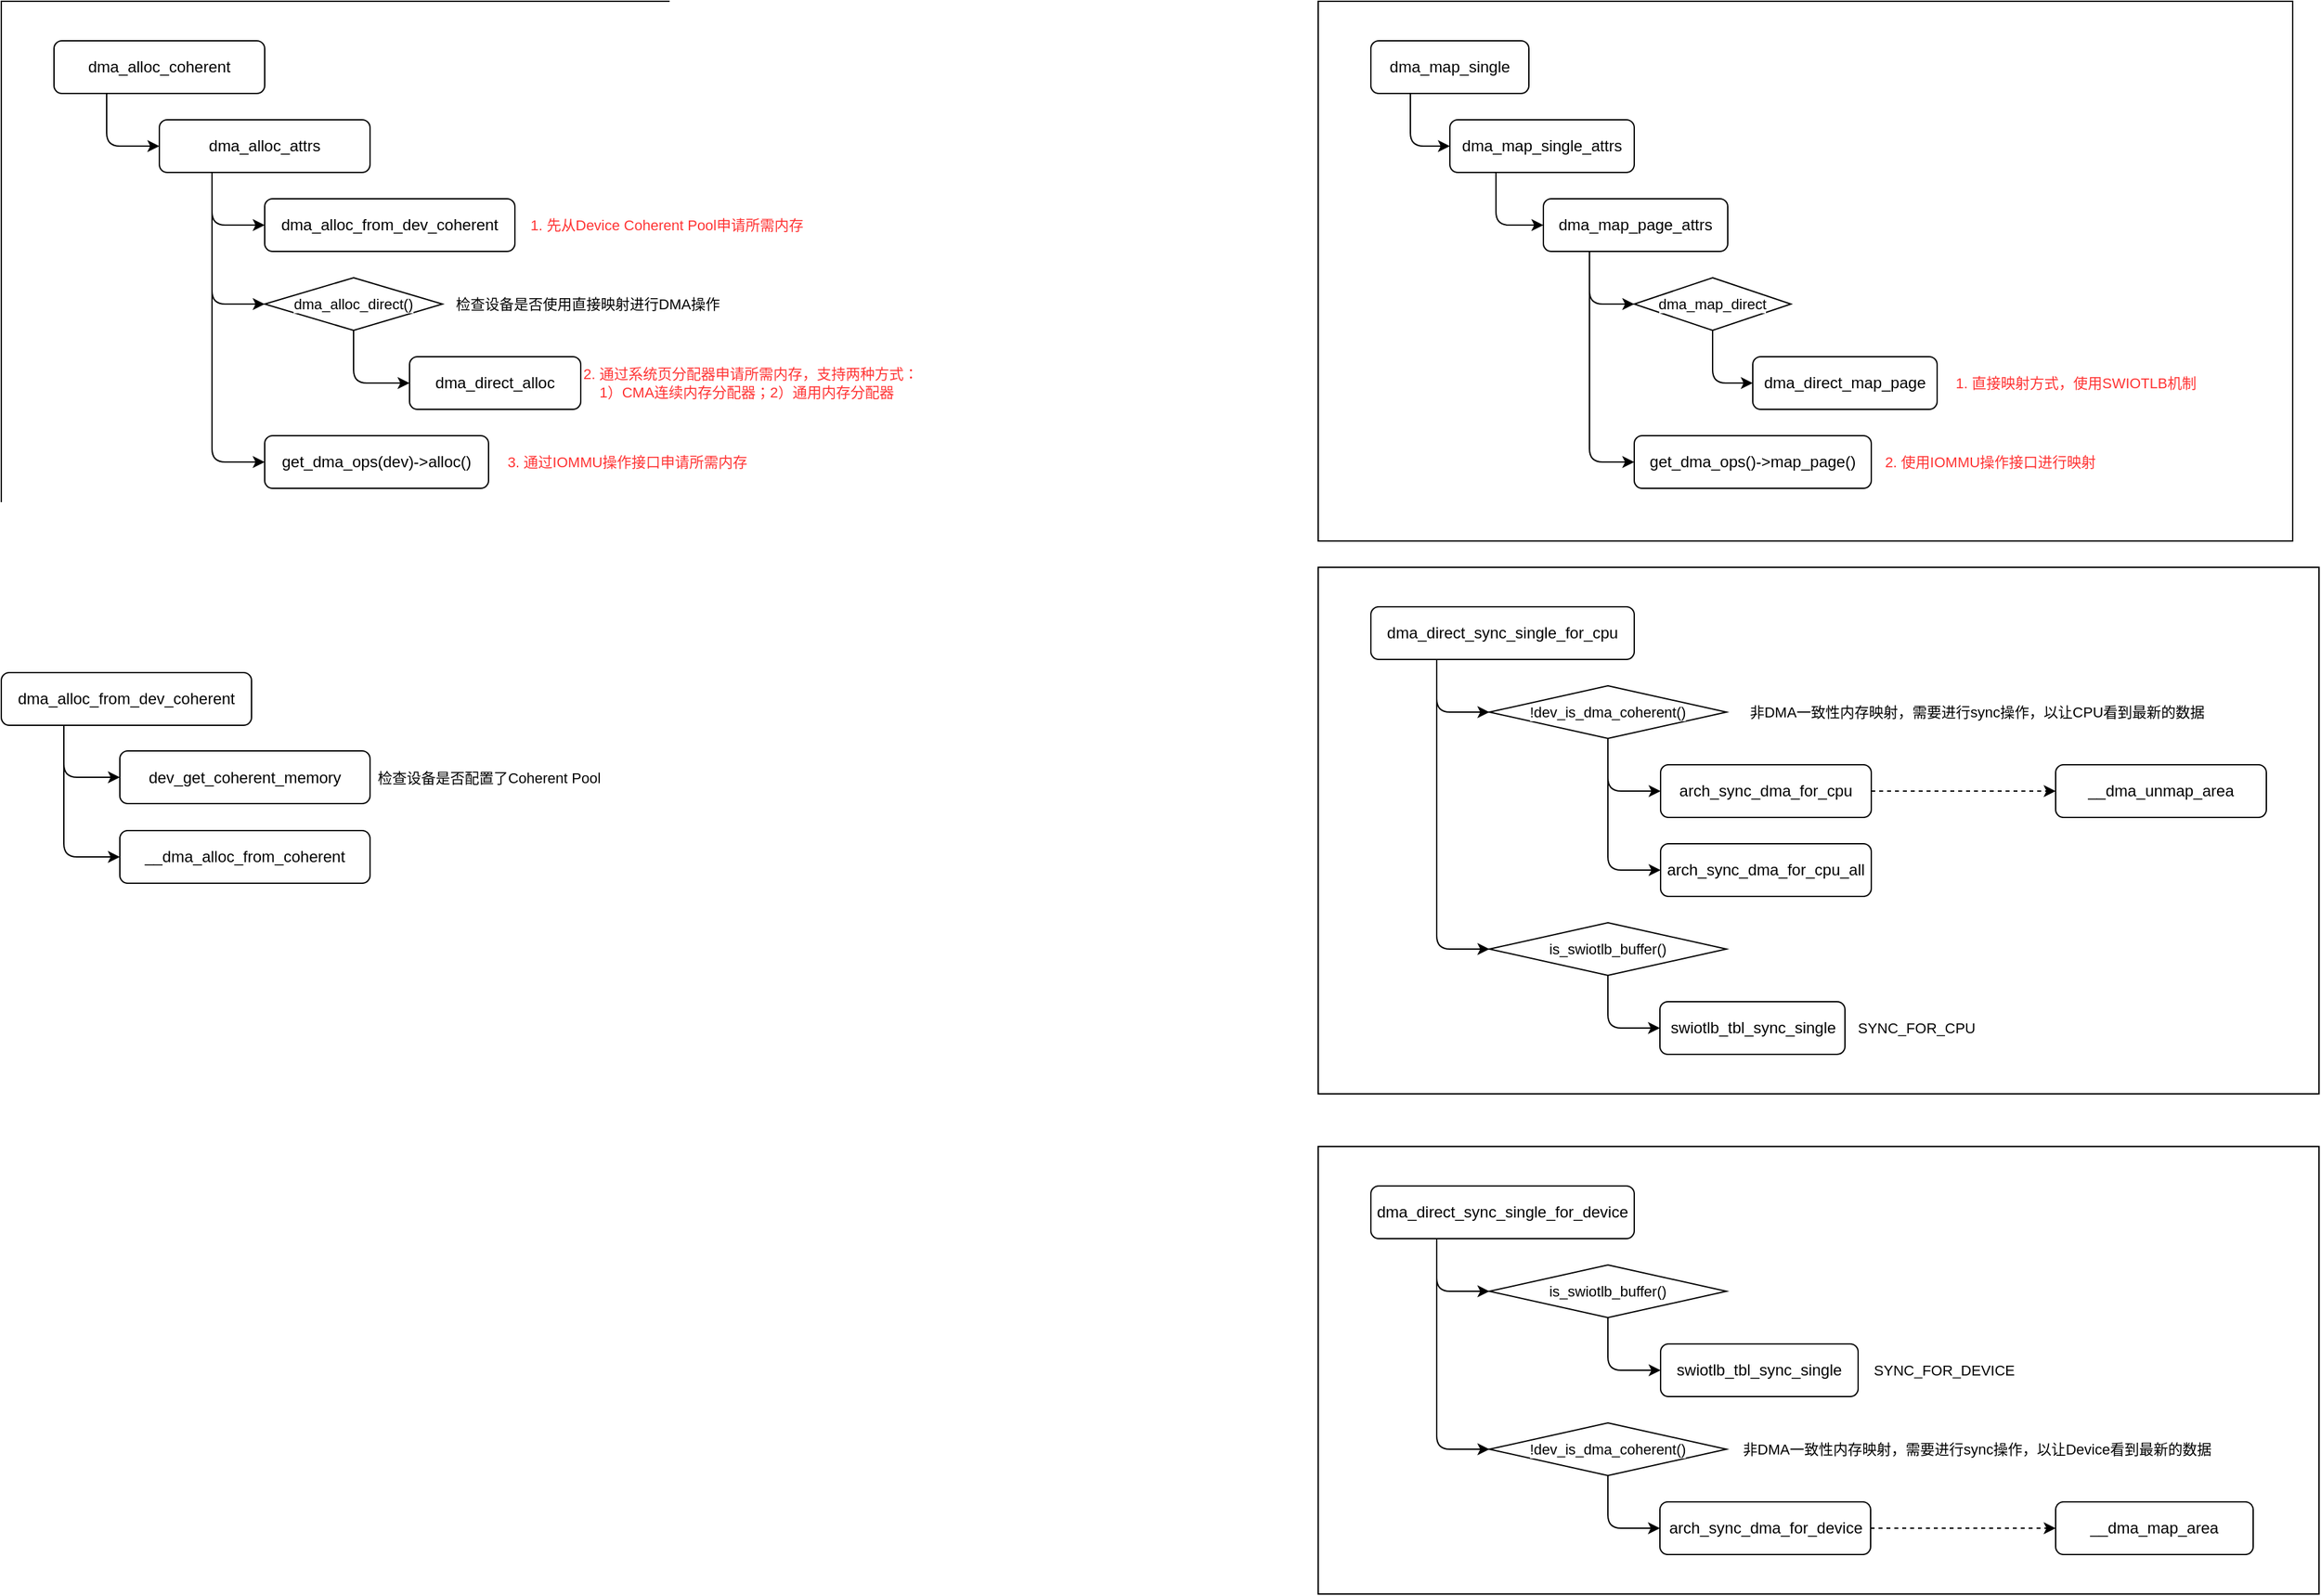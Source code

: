 <mxfile version="23.1.4" type="github" pages="4">
  <diagram name="DMA" id="xgYFPVZLW5DV_Q9SxGE-">
    <mxGraphModel dx="666" dy="1046" grid="1" gridSize="10" guides="1" tooltips="1" connect="1" arrows="1" fold="1" page="1" pageScale="1" pageWidth="827" pageHeight="1169" math="0" shadow="0">
      <root>
        <mxCell id="0" />
        <mxCell id="1" parent="0" />
        <mxCell id="epJa9tiv43tySeTNqx5A-15" style="edgeStyle=orthogonalEdgeStyle;rounded=1;orthogonalLoop=1;jettySize=auto;html=1;exitX=0.25;exitY=1;exitDx=0;exitDy=0;entryX=0;entryY=0.5;entryDx=0;entryDy=0;strokeColor=default;align=center;verticalAlign=middle;fontFamily=Helvetica;fontSize=11;fontColor=default;labelBackgroundColor=default;endArrow=classic;" edge="1" parent="1" source="epJa9tiv43tySeTNqx5A-13" target="epJa9tiv43tySeTNqx5A-14">
          <mxGeometry relative="1" as="geometry" />
        </mxCell>
        <mxCell id="epJa9tiv43tySeTNqx5A-18" style="edgeStyle=orthogonalEdgeStyle;rounded=1;orthogonalLoop=1;jettySize=auto;html=1;exitX=0.25;exitY=1;exitDx=0;exitDy=0;entryX=0;entryY=0.5;entryDx=0;entryDy=0;strokeColor=default;align=center;verticalAlign=middle;fontFamily=Helvetica;fontSize=11;fontColor=default;labelBackgroundColor=default;endArrow=classic;" edge="1" parent="1" source="epJa9tiv43tySeTNqx5A-13" target="epJa9tiv43tySeTNqx5A-17">
          <mxGeometry relative="1" as="geometry" />
        </mxCell>
        <mxCell id="epJa9tiv43tySeTNqx5A-13" value="dma_alloc_from_dev_coherent" style="rounded=1;whiteSpace=wrap;html=1;" vertex="1" parent="1">
          <mxGeometry y="520" width="190" height="40" as="geometry" />
        </mxCell>
        <mxCell id="epJa9tiv43tySeTNqx5A-14" value="dev_get_coherent_memory" style="rounded=1;whiteSpace=wrap;html=1;" vertex="1" parent="1">
          <mxGeometry x="90" y="579.5" width="190" height="40" as="geometry" />
        </mxCell>
        <mxCell id="epJa9tiv43tySeTNqx5A-17" value="__dma_alloc_from_coherent" style="rounded=1;whiteSpace=wrap;html=1;" vertex="1" parent="1">
          <mxGeometry x="90" y="640" width="190" height="40" as="geometry" />
        </mxCell>
        <mxCell id="epJa9tiv43tySeTNqx5A-21" value="检查设备是否配置了Coherent Pool" style="text;html=1;align=center;verticalAlign=middle;resizable=0;points=[];autosize=1;strokeColor=none;fillColor=none;fontFamily=Helvetica;fontSize=11;fontColor=default;labelBackgroundColor=default;" vertex="1" parent="1">
          <mxGeometry x="275" y="584.5" width="190" height="30" as="geometry" />
        </mxCell>
        <mxCell id="epJa9tiv43tySeTNqx5A-42" value="" style="rounded=0;whiteSpace=wrap;html=1;fontFamily=Helvetica;fontSize=11;fontColor=default;labelBackgroundColor=default;" vertex="1" parent="1">
          <mxGeometry y="10" width="790" height="400" as="geometry" />
        </mxCell>
        <mxCell id="epJa9tiv43tySeTNqx5A-43" style="edgeStyle=orthogonalEdgeStyle;rounded=1;orthogonalLoop=1;jettySize=auto;html=1;exitX=0.25;exitY=1;exitDx=0;exitDy=0;entryX=0;entryY=0.5;entryDx=0;entryDy=0;strokeColor=default;align=center;verticalAlign=middle;fontFamily=Helvetica;fontSize=11;fontColor=default;labelBackgroundColor=default;endArrow=classic;" edge="1" parent="1" source="epJa9tiv43tySeTNqx5A-44" target="epJa9tiv43tySeTNqx5A-49">
          <mxGeometry relative="1" as="geometry" />
        </mxCell>
        <mxCell id="epJa9tiv43tySeTNqx5A-44" value="dma_alloc_coherent" style="rounded=1;whiteSpace=wrap;html=1;" vertex="1" parent="1">
          <mxGeometry x="40" y="40" width="160" height="40" as="geometry" />
        </mxCell>
        <mxCell id="epJa9tiv43tySeTNqx5A-45" style="edgeStyle=orthogonalEdgeStyle;rounded=1;orthogonalLoop=1;jettySize=auto;html=1;exitX=0.25;exitY=1;exitDx=0;exitDy=0;entryX=0;entryY=0.5;entryDx=0;entryDy=0;strokeColor=default;align=center;verticalAlign=middle;fontFamily=Helvetica;fontSize=11;fontColor=default;labelBackgroundColor=default;endArrow=classic;" edge="1" parent="1" source="epJa9tiv43tySeTNqx5A-49" target="epJa9tiv43tySeTNqx5A-50">
          <mxGeometry relative="1" as="geometry" />
        </mxCell>
        <mxCell id="epJa9tiv43tySeTNqx5A-46" style="edgeStyle=orthogonalEdgeStyle;rounded=1;orthogonalLoop=1;jettySize=auto;html=1;exitX=0.5;exitY=1;exitDx=0;exitDy=0;entryX=0;entryY=0.5;entryDx=0;entryDy=0;strokeColor=default;align=center;verticalAlign=middle;fontFamily=Helvetica;fontSize=11;fontColor=default;labelBackgroundColor=default;endArrow=classic;" edge="1" parent="1" source="epJa9tiv43tySeTNqx5A-53" target="epJa9tiv43tySeTNqx5A-51">
          <mxGeometry relative="1" as="geometry" />
        </mxCell>
        <mxCell id="epJa9tiv43tySeTNqx5A-47" style="edgeStyle=orthogonalEdgeStyle;rounded=1;orthogonalLoop=1;jettySize=auto;html=1;exitX=0.25;exitY=1;exitDx=0;exitDy=0;entryX=0;entryY=0.5;entryDx=0;entryDy=0;strokeColor=default;align=center;verticalAlign=middle;fontFamily=Helvetica;fontSize=11;fontColor=default;labelBackgroundColor=default;endArrow=classic;" edge="1" parent="1" source="epJa9tiv43tySeTNqx5A-49" target="epJa9tiv43tySeTNqx5A-52">
          <mxGeometry relative="1" as="geometry" />
        </mxCell>
        <mxCell id="epJa9tiv43tySeTNqx5A-48" style="edgeStyle=orthogonalEdgeStyle;rounded=1;orthogonalLoop=1;jettySize=auto;html=1;exitX=0.25;exitY=1;exitDx=0;exitDy=0;entryX=0;entryY=0.5;entryDx=0;entryDy=0;strokeColor=default;align=center;verticalAlign=middle;fontFamily=Helvetica;fontSize=11;fontColor=default;labelBackgroundColor=default;endArrow=classic;" edge="1" parent="1" source="epJa9tiv43tySeTNqx5A-49" target="epJa9tiv43tySeTNqx5A-53">
          <mxGeometry relative="1" as="geometry" />
        </mxCell>
        <mxCell id="epJa9tiv43tySeTNqx5A-49" value="dma_alloc_attrs" style="rounded=1;whiteSpace=wrap;html=1;" vertex="1" parent="1">
          <mxGeometry x="120" y="100" width="160" height="40" as="geometry" />
        </mxCell>
        <mxCell id="epJa9tiv43tySeTNqx5A-50" value="dma_alloc_from_dev_coherent" style="rounded=1;whiteSpace=wrap;html=1;" vertex="1" parent="1">
          <mxGeometry x="200" y="160" width="190" height="40" as="geometry" />
        </mxCell>
        <mxCell id="epJa9tiv43tySeTNqx5A-51" value="dma_direct_alloc" style="rounded=1;whiteSpace=wrap;html=1;" vertex="1" parent="1">
          <mxGeometry x="310" y="280" width="130" height="40" as="geometry" />
        </mxCell>
        <mxCell id="epJa9tiv43tySeTNqx5A-52" value="get_dma_ops(dev)-&amp;gt;alloc()" style="rounded=1;whiteSpace=wrap;html=1;" vertex="1" parent="1">
          <mxGeometry x="200" y="340" width="170" height="40" as="geometry" />
        </mxCell>
        <mxCell id="epJa9tiv43tySeTNqx5A-53" value="dma_alloc_direct()" style="rhombus;whiteSpace=wrap;html=1;fontFamily=Helvetica;fontSize=11;fontColor=default;labelBackgroundColor=default;" vertex="1" parent="1">
          <mxGeometry x="200" y="220" width="135" height="40" as="geometry" />
        </mxCell>
        <mxCell id="epJa9tiv43tySeTNqx5A-54" value="1. 先从Device Coherent Pool申请所需内存" style="text;html=1;align=center;verticalAlign=middle;resizable=0;points=[];autosize=1;strokeColor=none;fillColor=none;fontFamily=Helvetica;fontSize=11;fontColor=#FF3333;labelBackgroundColor=default;" vertex="1" parent="1">
          <mxGeometry x="390" y="165" width="230" height="30" as="geometry" />
        </mxCell>
        <mxCell id="epJa9tiv43tySeTNqx5A-55" value="检查设备是否使用直接映射进行DMA操作" style="text;html=1;align=center;verticalAlign=middle;resizable=0;points=[];autosize=1;strokeColor=none;fillColor=none;fontFamily=Helvetica;fontSize=11;fontColor=default;labelBackgroundColor=default;" vertex="1" parent="1">
          <mxGeometry x="335" y="225" width="220" height="30" as="geometry" />
        </mxCell>
        <mxCell id="epJa9tiv43tySeTNqx5A-56" value="2. 通过系统页分配器申请所需内存，支持两种方式：&lt;br&gt;&lt;span style=&quot;white-space-collapse: preserve;&quot;&gt;&amp;nbsp; &amp;nbsp; &lt;/span&gt;1）CMA连续内存分配器；2）通用内存分配器" style="text;html=1;align=left;verticalAlign=middle;resizable=0;points=[];autosize=1;strokeColor=none;fillColor=none;fontFamily=Helvetica;fontSize=11;fontColor=#FF3333;labelBackgroundColor=default;" vertex="1" parent="1">
          <mxGeometry x="440" y="280" width="280" height="40" as="geometry" />
        </mxCell>
        <mxCell id="epJa9tiv43tySeTNqx5A-57" value="3. 通过IOMMU操作接口申请所需内存" style="text;html=1;align=center;verticalAlign=middle;resizable=0;points=[];autosize=1;strokeColor=none;fillColor=none;fontFamily=Helvetica;fontSize=11;fontColor=#FF3333;labelBackgroundColor=default;" vertex="1" parent="1">
          <mxGeometry x="370" y="345" width="210" height="30" as="geometry" />
        </mxCell>
        <mxCell id="epJa9tiv43tySeTNqx5A-59" value="" style="rounded=0;whiteSpace=wrap;html=1;fontFamily=Helvetica;fontSize=11;fontColor=default;labelBackgroundColor=default;" vertex="1" parent="1">
          <mxGeometry x="1000" y="10" width="740" height="410" as="geometry" />
        </mxCell>
        <mxCell id="epJa9tiv43tySeTNqx5A-60" style="edgeStyle=orthogonalEdgeStyle;rounded=1;orthogonalLoop=1;jettySize=auto;html=1;exitX=0.25;exitY=1;exitDx=0;exitDy=0;entryX=0;entryY=0.5;entryDx=0;entryDy=0;strokeColor=default;align=center;verticalAlign=middle;fontFamily=Helvetica;fontSize=11;fontColor=default;labelBackgroundColor=default;endArrow=classic;" edge="1" parent="1" source="epJa9tiv43tySeTNqx5A-61" target="epJa9tiv43tySeTNqx5A-63">
          <mxGeometry relative="1" as="geometry" />
        </mxCell>
        <mxCell id="epJa9tiv43tySeTNqx5A-61" value="dma_map_single" style="rounded=1;whiteSpace=wrap;html=1;" vertex="1" parent="1">
          <mxGeometry x="1040" y="40" width="120" height="40" as="geometry" />
        </mxCell>
        <mxCell id="epJa9tiv43tySeTNqx5A-62" style="edgeStyle=orthogonalEdgeStyle;rounded=1;orthogonalLoop=1;jettySize=auto;html=1;exitX=0.25;exitY=1;exitDx=0;exitDy=0;entryX=0;entryY=0.5;entryDx=0;entryDy=0;strokeColor=default;align=center;verticalAlign=middle;fontFamily=Helvetica;fontSize=11;fontColor=default;labelBackgroundColor=default;endArrow=classic;" edge="1" parent="1" source="epJa9tiv43tySeTNqx5A-63" target="epJa9tiv43tySeTNqx5A-66">
          <mxGeometry relative="1" as="geometry" />
        </mxCell>
        <mxCell id="epJa9tiv43tySeTNqx5A-63" value="dma_map_single_attrs" style="rounded=1;whiteSpace=wrap;html=1;" vertex="1" parent="1">
          <mxGeometry x="1100" y="100" width="140" height="40" as="geometry" />
        </mxCell>
        <mxCell id="epJa9tiv43tySeTNqx5A-64" style="edgeStyle=orthogonalEdgeStyle;rounded=1;orthogonalLoop=1;jettySize=auto;html=1;exitX=0.25;exitY=1;exitDx=0;exitDy=0;entryX=0;entryY=0.5;entryDx=0;entryDy=0;strokeColor=default;align=center;verticalAlign=middle;fontFamily=Helvetica;fontSize=11;fontColor=default;labelBackgroundColor=default;endArrow=classic;" edge="1" parent="1" source="epJa9tiv43tySeTNqx5A-66" target="epJa9tiv43tySeTNqx5A-68">
          <mxGeometry relative="1" as="geometry" />
        </mxCell>
        <mxCell id="epJa9tiv43tySeTNqx5A-65" style="edgeStyle=orthogonalEdgeStyle;rounded=1;orthogonalLoop=1;jettySize=auto;html=1;exitX=0.25;exitY=1;exitDx=0;exitDy=0;entryX=0;entryY=0.5;entryDx=0;entryDy=0;strokeColor=default;align=center;verticalAlign=middle;fontFamily=Helvetica;fontSize=11;fontColor=default;labelBackgroundColor=default;endArrow=classic;" edge="1" parent="1" source="epJa9tiv43tySeTNqx5A-66" target="epJa9tiv43tySeTNqx5A-70">
          <mxGeometry relative="1" as="geometry" />
        </mxCell>
        <mxCell id="epJa9tiv43tySeTNqx5A-66" value="dma_map_page_attrs" style="rounded=1;whiteSpace=wrap;html=1;" vertex="1" parent="1">
          <mxGeometry x="1171" y="160" width="140" height="40" as="geometry" />
        </mxCell>
        <mxCell id="epJa9tiv43tySeTNqx5A-67" style="edgeStyle=orthogonalEdgeStyle;rounded=1;orthogonalLoop=1;jettySize=auto;html=1;exitX=0.5;exitY=1;exitDx=0;exitDy=0;entryX=0;entryY=0.5;entryDx=0;entryDy=0;strokeColor=default;align=center;verticalAlign=middle;fontFamily=Helvetica;fontSize=11;fontColor=default;labelBackgroundColor=default;endArrow=classic;" edge="1" parent="1" source="epJa9tiv43tySeTNqx5A-68" target="epJa9tiv43tySeTNqx5A-69">
          <mxGeometry relative="1" as="geometry" />
        </mxCell>
        <mxCell id="epJa9tiv43tySeTNqx5A-68" value="dma_map_direct" style="rhombus;whiteSpace=wrap;html=1;fontFamily=Helvetica;fontSize=11;fontColor=default;labelBackgroundColor=default;" vertex="1" parent="1">
          <mxGeometry x="1240" y="220" width="119" height="40" as="geometry" />
        </mxCell>
        <mxCell id="epJa9tiv43tySeTNqx5A-69" value="dma_direct_map_page" style="rounded=1;whiteSpace=wrap;html=1;" vertex="1" parent="1">
          <mxGeometry x="1330" y="280" width="140" height="40" as="geometry" />
        </mxCell>
        <mxCell id="epJa9tiv43tySeTNqx5A-70" value="get_dma_ops()-&amp;gt;map_page()" style="rounded=1;whiteSpace=wrap;html=1;" vertex="1" parent="1">
          <mxGeometry x="1240" y="340" width="180" height="40" as="geometry" />
        </mxCell>
        <mxCell id="epJa9tiv43tySeTNqx5A-71" value="1. 直接映射方式，使用SWIOTLB机制" style="text;html=1;align=center;verticalAlign=middle;resizable=0;points=[];autosize=1;strokeColor=none;fillColor=none;fontFamily=Helvetica;fontSize=11;fontColor=#FF3333;labelBackgroundColor=default;" vertex="1" parent="1">
          <mxGeometry x="1470" y="285" width="210" height="30" as="geometry" />
        </mxCell>
        <mxCell id="epJa9tiv43tySeTNqx5A-72" value="2. 使用IOMMU操作接口进行映射" style="text;html=1;align=center;verticalAlign=middle;resizable=0;points=[];autosize=1;strokeColor=none;fillColor=none;fontFamily=Helvetica;fontSize=11;fontColor=#FF3333;labelBackgroundColor=default;" vertex="1" parent="1">
          <mxGeometry x="1420" y="345" width="180" height="30" as="geometry" />
        </mxCell>
        <mxCell id="epJa9tiv43tySeTNqx5A-115" value="" style="rounded=0;whiteSpace=wrap;html=1;fontFamily=Helvetica;fontSize=11;fontColor=default;labelBackgroundColor=default;" vertex="1" parent="1">
          <mxGeometry x="1000" y="440" width="760" height="400" as="geometry" />
        </mxCell>
        <mxCell id="epJa9tiv43tySeTNqx5A-116" style="edgeStyle=orthogonalEdgeStyle;rounded=1;orthogonalLoop=1;jettySize=auto;html=1;exitX=0.25;exitY=1;exitDx=0;exitDy=0;entryX=0;entryY=0.5;entryDx=0;entryDy=0;strokeColor=default;align=center;verticalAlign=middle;fontFamily=Helvetica;fontSize=11;fontColor=default;labelBackgroundColor=default;endArrow=classic;" edge="1" parent="1" source="epJa9tiv43tySeTNqx5A-118" target="epJa9tiv43tySeTNqx5A-123">
          <mxGeometry relative="1" as="geometry" />
        </mxCell>
        <mxCell id="epJa9tiv43tySeTNqx5A-117" style="edgeStyle=orthogonalEdgeStyle;rounded=1;orthogonalLoop=1;jettySize=auto;html=1;exitX=0.25;exitY=1;exitDx=0;exitDy=0;entryX=0;entryY=0.5;entryDx=0;entryDy=0;strokeColor=default;align=center;verticalAlign=middle;fontFamily=Helvetica;fontSize=11;fontColor=default;labelBackgroundColor=default;endArrow=classic;" edge="1" parent="1" source="epJa9tiv43tySeTNqx5A-118" target="epJa9tiv43tySeTNqx5A-127">
          <mxGeometry relative="1" as="geometry" />
        </mxCell>
        <mxCell id="epJa9tiv43tySeTNqx5A-118" value="dma_direct_sync_single_for_cpu" style="rounded=1;whiteSpace=wrap;html=1;" vertex="1" parent="1">
          <mxGeometry x="1040" y="470" width="200" height="40" as="geometry" />
        </mxCell>
        <mxCell id="epJa9tiv43tySeTNqx5A-119" style="edgeStyle=orthogonalEdgeStyle;rounded=1;orthogonalLoop=1;jettySize=auto;html=1;exitX=1;exitY=0.5;exitDx=0;exitDy=0;entryX=0;entryY=0.5;entryDx=0;entryDy=0;strokeColor=default;align=center;verticalAlign=middle;fontFamily=Helvetica;fontSize=11;fontColor=default;labelBackgroundColor=default;endArrow=classic;dashed=1;" edge="1" parent="1" source="epJa9tiv43tySeTNqx5A-120" target="epJa9tiv43tySeTNqx5A-129">
          <mxGeometry relative="1" as="geometry" />
        </mxCell>
        <mxCell id="epJa9tiv43tySeTNqx5A-120" value="arch_sync_dma_for_cpu" style="rounded=1;whiteSpace=wrap;html=1;" vertex="1" parent="1">
          <mxGeometry x="1260" y="590" width="160" height="40" as="geometry" />
        </mxCell>
        <mxCell id="epJa9tiv43tySeTNqx5A-121" style="edgeStyle=orthogonalEdgeStyle;rounded=1;orthogonalLoop=1;jettySize=auto;html=1;exitX=0.5;exitY=1;exitDx=0;exitDy=0;entryX=0;entryY=0.5;entryDx=0;entryDy=0;strokeColor=default;align=center;verticalAlign=middle;fontFamily=Helvetica;fontSize=11;fontColor=default;labelBackgroundColor=default;endArrow=classic;" edge="1" parent="1" source="epJa9tiv43tySeTNqx5A-123" target="epJa9tiv43tySeTNqx5A-120">
          <mxGeometry relative="1" as="geometry" />
        </mxCell>
        <mxCell id="epJa9tiv43tySeTNqx5A-122" style="edgeStyle=orthogonalEdgeStyle;rounded=1;orthogonalLoop=1;jettySize=auto;html=1;exitX=0.5;exitY=1;exitDx=0;exitDy=0;entryX=0;entryY=0.5;entryDx=0;entryDy=0;strokeColor=default;align=center;verticalAlign=middle;fontFamily=Helvetica;fontSize=11;fontColor=default;labelBackgroundColor=default;endArrow=classic;" edge="1" parent="1" source="epJa9tiv43tySeTNqx5A-123" target="epJa9tiv43tySeTNqx5A-125">
          <mxGeometry relative="1" as="geometry" />
        </mxCell>
        <mxCell id="epJa9tiv43tySeTNqx5A-123" value="!dev_is_dma_coherent()" style="rhombus;whiteSpace=wrap;html=1;fontFamily=Helvetica;fontSize=11;fontColor=default;labelBackgroundColor=default;" vertex="1" parent="1">
          <mxGeometry x="1130" y="530" width="180" height="40" as="geometry" />
        </mxCell>
        <mxCell id="epJa9tiv43tySeTNqx5A-124" value="非DMA一致性内存映射，需要进行sync操作，以让CPU看到最新的数据" style="text;html=1;align=center;verticalAlign=middle;resizable=0;points=[];autosize=1;strokeColor=none;fillColor=none;fontFamily=Helvetica;fontSize=11;fontColor=default;labelBackgroundColor=default;" vertex="1" parent="1">
          <mxGeometry x="1315" y="535" width="370" height="30" as="geometry" />
        </mxCell>
        <mxCell id="epJa9tiv43tySeTNqx5A-125" value="arch_sync_dma_for_cpu_all" style="rounded=1;whiteSpace=wrap;html=1;" vertex="1" parent="1">
          <mxGeometry x="1260" y="650" width="160" height="40" as="geometry" />
        </mxCell>
        <mxCell id="epJa9tiv43tySeTNqx5A-126" style="edgeStyle=orthogonalEdgeStyle;rounded=1;orthogonalLoop=1;jettySize=auto;html=1;exitX=0.5;exitY=1;exitDx=0;exitDy=0;entryX=0;entryY=0.5;entryDx=0;entryDy=0;strokeColor=default;align=center;verticalAlign=middle;fontFamily=Helvetica;fontSize=11;fontColor=default;labelBackgroundColor=default;endArrow=classic;" edge="1" parent="1" source="epJa9tiv43tySeTNqx5A-127" target="epJa9tiv43tySeTNqx5A-128">
          <mxGeometry relative="1" as="geometry" />
        </mxCell>
        <mxCell id="epJa9tiv43tySeTNqx5A-127" value="is_swiotlb_buffer()" style="rhombus;whiteSpace=wrap;html=1;fontFamily=Helvetica;fontSize=11;fontColor=default;labelBackgroundColor=default;" vertex="1" parent="1">
          <mxGeometry x="1130" y="710" width="180" height="40" as="geometry" />
        </mxCell>
        <mxCell id="epJa9tiv43tySeTNqx5A-128" value="swiotlb_tbl_sync_single" style="rounded=1;whiteSpace=wrap;html=1;" vertex="1" parent="1">
          <mxGeometry x="1259.5" y="770" width="140.5" height="40" as="geometry" />
        </mxCell>
        <mxCell id="epJa9tiv43tySeTNqx5A-129" value="__dma_unmap_area" style="rounded=1;whiteSpace=wrap;html=1;" vertex="1" parent="1">
          <mxGeometry x="1560" y="590" width="160" height="40" as="geometry" />
        </mxCell>
        <mxCell id="epJa9tiv43tySeTNqx5A-130" value="SYNC_FOR_CPU" style="text;html=1;align=center;verticalAlign=middle;resizable=0;points=[];autosize=1;strokeColor=none;fillColor=none;fontFamily=Helvetica;fontSize=11;fontColor=default;labelBackgroundColor=default;" vertex="1" parent="1">
          <mxGeometry x="1399" y="775" width="110" height="30" as="geometry" />
        </mxCell>
        <mxCell id="epJa9tiv43tySeTNqx5A-131" value="" style="rounded=0;whiteSpace=wrap;html=1;fontFamily=Helvetica;fontSize=11;fontColor=default;labelBackgroundColor=default;" vertex="1" parent="1">
          <mxGeometry x="1000" y="880" width="760" height="340" as="geometry" />
        </mxCell>
        <mxCell id="epJa9tiv43tySeTNqx5A-132" style="edgeStyle=orthogonalEdgeStyle;rounded=1;orthogonalLoop=1;jettySize=auto;html=1;exitX=0.25;exitY=1;exitDx=0;exitDy=0;entryX=0;entryY=0.5;entryDx=0;entryDy=0;strokeColor=default;align=center;verticalAlign=middle;fontFamily=Helvetica;fontSize=11;fontColor=default;labelBackgroundColor=default;endArrow=classic;" edge="1" parent="1" source="epJa9tiv43tySeTNqx5A-134" target="epJa9tiv43tySeTNqx5A-137">
          <mxGeometry relative="1" as="geometry" />
        </mxCell>
        <mxCell id="epJa9tiv43tySeTNqx5A-133" style="edgeStyle=orthogonalEdgeStyle;rounded=1;orthogonalLoop=1;jettySize=auto;html=1;exitX=0.25;exitY=1;exitDx=0;exitDy=0;entryX=0;entryY=0.5;entryDx=0;entryDy=0;strokeColor=default;align=center;verticalAlign=middle;fontFamily=Helvetica;fontSize=11;fontColor=default;labelBackgroundColor=default;endArrow=classic;" edge="1" parent="1" source="epJa9tiv43tySeTNqx5A-134" target="epJa9tiv43tySeTNqx5A-142">
          <mxGeometry relative="1" as="geometry" />
        </mxCell>
        <mxCell id="epJa9tiv43tySeTNqx5A-134" value="dma_direct_sync_single_for_device" style="rounded=1;whiteSpace=wrap;html=1;" vertex="1" parent="1">
          <mxGeometry x="1040" y="910" width="200" height="40" as="geometry" />
        </mxCell>
        <mxCell id="epJa9tiv43tySeTNqx5A-135" value="swiotlb_tbl_sync_single" style="rounded=1;whiteSpace=wrap;html=1;" vertex="1" parent="1">
          <mxGeometry x="1260" y="1030" width="150" height="40" as="geometry" />
        </mxCell>
        <mxCell id="epJa9tiv43tySeTNqx5A-136" style="edgeStyle=orthogonalEdgeStyle;rounded=1;orthogonalLoop=1;jettySize=auto;html=1;exitX=0.5;exitY=1;exitDx=0;exitDy=0;entryX=0;entryY=0.5;entryDx=0;entryDy=0;strokeColor=default;align=center;verticalAlign=middle;fontFamily=Helvetica;fontSize=11;fontColor=default;labelBackgroundColor=default;endArrow=classic;" edge="1" parent="1" source="epJa9tiv43tySeTNqx5A-137" target="epJa9tiv43tySeTNqx5A-135">
          <mxGeometry relative="1" as="geometry" />
        </mxCell>
        <mxCell id="epJa9tiv43tySeTNqx5A-137" value="is_swiotlb_buffer()" style="rhombus;whiteSpace=wrap;html=1;fontFamily=Helvetica;fontSize=11;fontColor=default;labelBackgroundColor=default;" vertex="1" parent="1">
          <mxGeometry x="1130" y="970" width="180" height="40" as="geometry" />
        </mxCell>
        <mxCell id="epJa9tiv43tySeTNqx5A-138" value="SYNC_FOR_DEVICE" style="text;html=1;align=center;verticalAlign=middle;resizable=0;points=[];autosize=1;strokeColor=none;fillColor=none;fontFamily=Helvetica;fontSize=11;fontColor=default;labelBackgroundColor=default;" vertex="1" parent="1">
          <mxGeometry x="1410" y="1035" width="130" height="30" as="geometry" />
        </mxCell>
        <mxCell id="epJa9tiv43tySeTNqx5A-139" style="edgeStyle=orthogonalEdgeStyle;rounded=1;orthogonalLoop=1;jettySize=auto;html=1;exitX=1;exitY=0.5;exitDx=0;exitDy=0;entryX=0.5;entryY=1;entryDx=0;entryDy=0;strokeColor=default;align=center;verticalAlign=middle;fontFamily=Helvetica;fontSize=11;fontColor=default;labelBackgroundColor=default;endArrow=classic;dashed=1;" edge="1" parent="1" source="epJa9tiv43tySeTNqx5A-140" target="epJa9tiv43tySeTNqx5A-144">
          <mxGeometry relative="1" as="geometry" />
        </mxCell>
        <mxCell id="epJa9tiv43tySeTNqx5A-140" value="arch_sync_dma_for_device" style="rounded=1;whiteSpace=wrap;html=1;" vertex="1" parent="1">
          <mxGeometry x="1259.5" y="1150" width="160" height="40" as="geometry" />
        </mxCell>
        <mxCell id="epJa9tiv43tySeTNqx5A-141" style="edgeStyle=orthogonalEdgeStyle;rounded=1;orthogonalLoop=1;jettySize=auto;html=1;exitX=0.5;exitY=1;exitDx=0;exitDy=0;entryX=0;entryY=0.5;entryDx=0;entryDy=0;strokeColor=default;align=center;verticalAlign=middle;fontFamily=Helvetica;fontSize=11;fontColor=default;labelBackgroundColor=default;endArrow=classic;" edge="1" parent="1" source="epJa9tiv43tySeTNqx5A-142" target="epJa9tiv43tySeTNqx5A-140">
          <mxGeometry relative="1" as="geometry" />
        </mxCell>
        <mxCell id="epJa9tiv43tySeTNqx5A-142" value="!dev_is_dma_coherent()" style="rhombus;whiteSpace=wrap;html=1;fontFamily=Helvetica;fontSize=11;fontColor=default;labelBackgroundColor=default;" vertex="1" parent="1">
          <mxGeometry x="1130" y="1090" width="180" height="40" as="geometry" />
        </mxCell>
        <mxCell id="epJa9tiv43tySeTNqx5A-143" value="非DMA一致性内存映射，需要进行sync操作，以让Device看到最新的数据" style="text;html=1;align=center;verticalAlign=middle;resizable=0;points=[];autosize=1;strokeColor=none;fillColor=none;fontFamily=Helvetica;fontSize=11;fontColor=default;labelBackgroundColor=default;" vertex="1" parent="1">
          <mxGeometry x="1310" y="1095" width="380" height="30" as="geometry" />
        </mxCell>
        <mxCell id="epJa9tiv43tySeTNqx5A-144" value="__dma_map_area" style="rounded=1;whiteSpace=wrap;html=1;direction=south;" vertex="1" parent="1">
          <mxGeometry x="1560" y="1150" width="150" height="40" as="geometry" />
        </mxCell>
      </root>
    </mxGraphModel>
  </diagram>
  <diagram id="FLAurwg8rt9J_8dBdOzD" name="SWIOTLB">
    <mxGraphModel dx="1099" dy="1018" grid="1" gridSize="10" guides="1" tooltips="1" connect="1" arrows="1" fold="1" page="1" pageScale="1" pageWidth="827" pageHeight="1169" math="0" shadow="0">
      <root>
        <mxCell id="0" />
        <mxCell id="1" parent="0" />
        <mxCell id="T1ZKqq_Ft51V0WmjHaD9-6" style="edgeStyle=orthogonalEdgeStyle;rounded=1;orthogonalLoop=1;jettySize=auto;html=1;exitX=0.25;exitY=1;exitDx=0;exitDy=0;entryX=0;entryY=0.5;entryDx=0;entryDy=0;curved=0;" edge="1" parent="1" source="T1ZKqq_Ft51V0WmjHaD9-1" target="T1ZKqq_Ft51V0WmjHaD9-2">
          <mxGeometry relative="1" as="geometry" />
        </mxCell>
        <mxCell id="T1ZKqq_Ft51V0WmjHaD9-7" style="edgeStyle=orthogonalEdgeStyle;rounded=1;orthogonalLoop=1;jettySize=auto;html=1;exitX=0.25;exitY=1;exitDx=0;exitDy=0;entryX=0;entryY=0.5;entryDx=0;entryDy=0;curved=0;" edge="1" parent="1" source="T1ZKqq_Ft51V0WmjHaD9-1" target="T1ZKqq_Ft51V0WmjHaD9-4">
          <mxGeometry relative="1" as="geometry" />
        </mxCell>
        <mxCell id="T1ZKqq_Ft51V0WmjHaD9-8" style="edgeStyle=orthogonalEdgeStyle;rounded=1;orthogonalLoop=1;jettySize=auto;html=1;exitX=0.25;exitY=1;exitDx=0;exitDy=0;entryX=0;entryY=0.5;entryDx=0;entryDy=0;strokeColor=default;align=center;verticalAlign=middle;fontFamily=Helvetica;fontSize=11;fontColor=default;labelBackgroundColor=default;endArrow=classic;" edge="1" parent="1" source="T1ZKqq_Ft51V0WmjHaD9-1" target="T1ZKqq_Ft51V0WmjHaD9-5">
          <mxGeometry relative="1" as="geometry" />
        </mxCell>
        <mxCell id="T1ZKqq_Ft51V0WmjHaD9-1" value="swiotlb_init" style="rounded=1;whiteSpace=wrap;html=1;" vertex="1" parent="1">
          <mxGeometry x="40" y="40" width="120" height="40" as="geometry" />
        </mxCell>
        <mxCell id="T1ZKqq_Ft51V0WmjHaD9-2" value="初始化io_tlb_nslabs变量" style="rounded=1;whiteSpace=wrap;html=1;" vertex="1" parent="1">
          <mxGeometry x="110" y="100" width="160" height="40" as="geometry" />
        </mxCell>
        <mxCell id="T1ZKqq_Ft51V0WmjHaD9-4" value="memblock_alloc_low" style="rounded=1;whiteSpace=wrap;html=1;" vertex="1" parent="1">
          <mxGeometry x="110" y="160" width="160" height="40" as="geometry" />
        </mxCell>
        <mxCell id="T1ZKqq_Ft51V0WmjHaD9-5" value="swiotlb_init_with_tbl" style="rounded=1;whiteSpace=wrap;html=1;" vertex="1" parent="1">
          <mxGeometry x="110" y="220" width="160" height="40" as="geometry" />
        </mxCell>
        <mxCell id="T1ZKqq_Ft51V0WmjHaD9-9" value="从memblock分配器分配低端内存" style="text;html=1;align=center;verticalAlign=middle;resizable=0;points=[];autosize=1;strokeColor=none;fillColor=none;fontFamily=Helvetica;fontSize=11;fontColor=default;labelBackgroundColor=default;" vertex="1" parent="1">
          <mxGeometry x="270" y="165" width="180" height="30" as="geometry" />
        </mxCell>
        <mxCell id="T1ZKqq_Ft51V0WmjHaD9-11" value="初始化swiotlb管理结构" style="text;html=1;align=center;verticalAlign=middle;resizable=0;points=[];autosize=1;strokeColor=none;fillColor=none;fontFamily=Helvetica;fontSize=11;fontColor=default;labelBackgroundColor=default;" vertex="1" parent="1">
          <mxGeometry x="270" y="225" width="130" height="30" as="geometry" />
        </mxCell>
      </root>
    </mxGraphModel>
  </diagram>
  <diagram id="_509LxlbTZrj5P9ai26Q" name="CMA">
    <mxGraphModel dx="939" dy="1018" grid="1" gridSize="10" guides="1" tooltips="1" connect="1" arrows="1" fold="1" page="1" pageScale="1" pageWidth="827" pageHeight="1169" math="0" shadow="0">
      <root>
        <mxCell id="0" />
        <mxCell id="1" parent="0" />
      </root>
    </mxGraphModel>
  </diagram>
  <diagram id="KXef_lr3H4kgYps5HuwF" name="IO资源">
    <mxGraphModel dx="2046" dy="1046" grid="1" gridSize="10" guides="1" tooltips="1" connect="1" arrows="1" fold="1" page="1" pageScale="1" pageWidth="827" pageHeight="1169" math="0" shadow="0">
      <root>
        <mxCell id="0" />
        <mxCell id="1" parent="0" />
        <mxCell id="Cx-dkxv_AwSUkfP9EXiz-4" style="edgeStyle=orthogonalEdgeStyle;rounded=1;orthogonalLoop=1;jettySize=auto;html=1;exitX=0.25;exitY=1;exitDx=0;exitDy=0;entryX=0;entryY=0.5;entryDx=0;entryDy=0;strokeColor=default;align=center;verticalAlign=middle;fontFamily=Helvetica;fontSize=11;fontColor=default;labelBackgroundColor=default;endArrow=classic;" edge="1" parent="1" source="Cx-dkxv_AwSUkfP9EXiz-1" target="Cx-dkxv_AwSUkfP9EXiz-2">
          <mxGeometry relative="1" as="geometry" />
        </mxCell>
        <mxCell id="Cx-dkxv_AwSUkfP9EXiz-5" style="edgeStyle=orthogonalEdgeStyle;rounded=1;orthogonalLoop=1;jettySize=auto;html=1;exitX=0.25;exitY=1;exitDx=0;exitDy=0;entryX=0;entryY=0.5;entryDx=0;entryDy=0;strokeColor=default;align=center;verticalAlign=middle;fontFamily=Helvetica;fontSize=11;fontColor=default;labelBackgroundColor=default;endArrow=classic;" edge="1" parent="1" source="Cx-dkxv_AwSUkfP9EXiz-1" target="Cx-dkxv_AwSUkfP9EXiz-3">
          <mxGeometry relative="1" as="geometry" />
        </mxCell>
        <mxCell id="Cx-dkxv_AwSUkfP9EXiz-1" value="ioremap" style="rounded=1;whiteSpace=wrap;html=1;fontFamily=Helvetica;fontSize=12;fontColor=default;labelBackgroundColor=default;" vertex="1" parent="1">
          <mxGeometry x="40" width="120" height="40" as="geometry" />
        </mxCell>
        <mxCell id="Cx-dkxv_AwSUkfP9EXiz-2" value="get_vm_area_caller" style="rounded=1;whiteSpace=wrap;html=1;fontFamily=Helvetica;fontSize=12;fontColor=default;labelBackgroundColor=default;" vertex="1" parent="1">
          <mxGeometry x="110" y="60" width="120" height="40" as="geometry" />
        </mxCell>
        <mxCell id="Cx-dkxv_AwSUkfP9EXiz-3" value="ioremap_page_range" style="rounded=1;whiteSpace=wrap;html=1;fontFamily=Helvetica;fontSize=12;fontColor=default;labelBackgroundColor=default;" vertex="1" parent="1">
          <mxGeometry x="110" y="120" width="140" height="40" as="geometry" />
        </mxCell>
        <mxCell id="Cx-dkxv_AwSUkfP9EXiz-47" value="" style="rounded=0;whiteSpace=wrap;html=1;fontFamily=Helvetica;fontSize=11;fontColor=default;labelBackgroundColor=default;" vertex="1" parent="1">
          <mxGeometry y="220" width="940" height="380" as="geometry" />
        </mxCell>
        <mxCell id="Cx-dkxv_AwSUkfP9EXiz-48" style="rounded=1;orthogonalLoop=1;jettySize=auto;html=1;exitX=0.5;exitY=1;exitDx=0;exitDy=0;entryX=0.5;entryY=0;entryDx=0;entryDy=0;strokeColor=default;align=center;verticalAlign=middle;fontFamily=Helvetica;fontSize=11;fontColor=default;labelBackgroundColor=default;endArrow=classic;" edge="1" parent="1" source="Cx-dkxv_AwSUkfP9EXiz-50" target="Cx-dkxv_AwSUkfP9EXiz-55">
          <mxGeometry relative="1" as="geometry" />
        </mxCell>
        <mxCell id="Cx-dkxv_AwSUkfP9EXiz-49" value="iomem_resource" style="edgeLabel;html=1;align=center;verticalAlign=middle;resizable=0;points=[];fontFamily=Helvetica;fontSize=11;fontColor=default;labelBackgroundColor=default;" vertex="1" connectable="0" parent="Cx-dkxv_AwSUkfP9EXiz-48">
          <mxGeometry x="-0.456" y="-1" relative="1" as="geometry">
            <mxPoint y="12" as="offset" />
          </mxGeometry>
        </mxCell>
        <mxCell id="Cx-dkxv_AwSUkfP9EXiz-50" value="request_mem_region" style="rounded=1;whiteSpace=wrap;html=1;fontFamily=Helvetica;fontSize=12;fontColor=default;labelBackgroundColor=default;" vertex="1" parent="1">
          <mxGeometry x="240" y="320" width="140" height="40" as="geometry" />
        </mxCell>
        <mxCell id="Cx-dkxv_AwSUkfP9EXiz-51" style="rounded=1;orthogonalLoop=1;jettySize=auto;html=1;exitX=0.5;exitY=1;exitDx=0;exitDy=0;entryX=0.5;entryY=0;entryDx=0;entryDy=0;strokeColor=default;align=center;verticalAlign=middle;fontFamily=Helvetica;fontSize=11;fontColor=default;labelBackgroundColor=default;endArrow=classic;" edge="1" parent="1" source="Cx-dkxv_AwSUkfP9EXiz-53" target="Cx-dkxv_AwSUkfP9EXiz-55">
          <mxGeometry relative="1" as="geometry" />
        </mxCell>
        <mxCell id="Cx-dkxv_AwSUkfP9EXiz-52" value="ioport_resource" style="edgeLabel;html=1;align=center;verticalAlign=middle;resizable=0;points=[];fontFamily=Helvetica;fontSize=11;fontColor=default;labelBackgroundColor=default;" vertex="1" connectable="0" parent="Cx-dkxv_AwSUkfP9EXiz-51">
          <mxGeometry x="-0.506" y="1" relative="1" as="geometry">
            <mxPoint x="8" y="14" as="offset" />
          </mxGeometry>
        </mxCell>
        <mxCell id="Cx-dkxv_AwSUkfP9EXiz-53" value="request_region" style="rounded=1;whiteSpace=wrap;html=1;fontFamily=Helvetica;fontSize=12;fontColor=default;labelBackgroundColor=default;" vertex="1" parent="1">
          <mxGeometry x="40" y="320" width="140" height="40" as="geometry" />
        </mxCell>
        <mxCell id="Cx-dkxv_AwSUkfP9EXiz-54" style="edgeStyle=orthogonalEdgeStyle;rounded=1;orthogonalLoop=1;jettySize=auto;html=1;exitX=0.25;exitY=1;exitDx=0;exitDy=0;entryX=0;entryY=0.5;entryDx=0;entryDy=0;strokeColor=default;align=center;verticalAlign=middle;fontFamily=Helvetica;fontSize=11;fontColor=default;labelBackgroundColor=default;endArrow=classic;" edge="1" parent="1" source="Cx-dkxv_AwSUkfP9EXiz-55" target="Cx-dkxv_AwSUkfP9EXiz-58">
          <mxGeometry relative="1" as="geometry" />
        </mxCell>
        <mxCell id="Cx-dkxv_AwSUkfP9EXiz-55" value="__request_region" style="rounded=1;whiteSpace=wrap;html=1;fontFamily=Helvetica;fontSize=12;fontColor=default;labelBackgroundColor=default;" vertex="1" parent="1">
          <mxGeometry x="40" y="440" width="140" height="40" as="geometry" />
        </mxCell>
        <mxCell id="Cx-dkxv_AwSUkfP9EXiz-56" style="edgeStyle=orthogonalEdgeStyle;rounded=1;orthogonalLoop=1;jettySize=auto;html=1;exitX=1;exitY=0.5;exitDx=0;exitDy=0;entryX=0;entryY=0.5;entryDx=0;entryDy=0;strokeColor=default;align=center;verticalAlign=middle;fontFamily=Helvetica;fontSize=11;fontColor=default;labelBackgroundColor=default;endArrow=classic;dashed=1;" edge="1" parent="1" source="Cx-dkxv_AwSUkfP9EXiz-58" target="Cx-dkxv_AwSUkfP9EXiz-59">
          <mxGeometry relative="1" as="geometry" />
        </mxCell>
        <mxCell id="Cx-dkxv_AwSUkfP9EXiz-57" value="申请空闲资源" style="edgeLabel;html=1;align=center;verticalAlign=middle;resizable=0;points=[];fontFamily=Helvetica;fontSize=11;fontColor=default;labelBackgroundColor=default;" vertex="1" connectable="0" parent="Cx-dkxv_AwSUkfP9EXiz-56">
          <mxGeometry x="0.015" relative="1" as="geometry">
            <mxPoint as="offset" />
          </mxGeometry>
        </mxCell>
        <mxCell id="Cx-dkxv_AwSUkfP9EXiz-58" value="__request_resource" style="rounded=1;whiteSpace=wrap;html=1;fontFamily=Helvetica;fontSize=12;fontColor=default;labelBackgroundColor=default;" vertex="1" parent="1">
          <mxGeometry x="120" y="500" width="140" height="40" as="geometry" />
        </mxCell>
        <mxCell id="Cx-dkxv_AwSUkfP9EXiz-59" value="" style="rounded=0;whiteSpace=wrap;html=1;fontFamily=Helvetica;fontSize=11;labelBackgroundColor=default;fillColor=#f5f5f5;strokeColor=#666666;fontColor=#333333;" vertex="1" parent="1">
          <mxGeometry x="480" y="260" width="420" height="300" as="geometry" />
        </mxCell>
        <mxCell id="Cx-dkxv_AwSUkfP9EXiz-60" style="edgeStyle=orthogonalEdgeStyle;rounded=1;orthogonalLoop=1;jettySize=auto;html=1;exitX=0.5;exitY=1;exitDx=0;exitDy=0;entryX=0.5;entryY=0;entryDx=0;entryDy=0;strokeColor=default;align=center;verticalAlign=middle;fontFamily=Helvetica;fontSize=11;fontColor=default;labelBackgroundColor=default;endArrow=classic;" edge="1" parent="1" source="Cx-dkxv_AwSUkfP9EXiz-61" target="Cx-dkxv_AwSUkfP9EXiz-63">
          <mxGeometry relative="1" as="geometry" />
        </mxCell>
        <mxCell id="Cx-dkxv_AwSUkfP9EXiz-61" value="root" style="rounded=1;whiteSpace=wrap;html=1;fontFamily=Helvetica;fontSize=11;fontColor=default;labelBackgroundColor=default;" vertex="1" parent="1">
          <mxGeometry x="620" y="270" width="120" height="40" as="geometry" />
        </mxCell>
        <mxCell id="Cx-dkxv_AwSUkfP9EXiz-62" style="edgeStyle=orthogonalEdgeStyle;rounded=1;orthogonalLoop=1;jettySize=auto;html=1;exitX=1;exitY=0.5;exitDx=0;exitDy=0;entryX=0;entryY=0.5;entryDx=0;entryDy=0;strokeColor=default;align=center;verticalAlign=middle;fontFamily=Helvetica;fontSize=11;fontColor=default;labelBackgroundColor=default;endArrow=classic;" edge="1" parent="1" source="Cx-dkxv_AwSUkfP9EXiz-63" target="Cx-dkxv_AwSUkfP9EXiz-65">
          <mxGeometry relative="1" as="geometry" />
        </mxCell>
        <mxCell id="Cx-dkxv_AwSUkfP9EXiz-63" value="resource&lt;br&gt;&lt;font color=&quot;#ff9300&quot;&gt;10~80&lt;/font&gt;" style="rounded=1;whiteSpace=wrap;html=1;fontFamily=Helvetica;fontSize=11;fontColor=default;labelBackgroundColor=default;" vertex="1" parent="1">
          <mxGeometry x="520" y="390" width="80" height="40" as="geometry" />
        </mxCell>
        <mxCell id="Cx-dkxv_AwSUkfP9EXiz-64" style="edgeStyle=orthogonalEdgeStyle;rounded=1;orthogonalLoop=1;jettySize=auto;html=1;exitX=1;exitY=0.5;exitDx=0;exitDy=0;entryX=0;entryY=0.5;entryDx=0;entryDy=0;strokeColor=default;align=center;verticalAlign=middle;fontFamily=Helvetica;fontSize=11;fontColor=default;labelBackgroundColor=default;endArrow=classic;" edge="1" parent="1" source="Cx-dkxv_AwSUkfP9EXiz-65" target="Cx-dkxv_AwSUkfP9EXiz-66">
          <mxGeometry relative="1" as="geometry" />
        </mxCell>
        <mxCell id="Cx-dkxv_AwSUkfP9EXiz-65" value="sub_root(Conflict)&lt;br&gt;&lt;font color=&quot;#ff3333&quot;&gt;100~180&lt;/font&gt;" style="rounded=1;whiteSpace=wrap;html=1;fontFamily=Helvetica;fontSize=11;fontColor=default;labelBackgroundColor=default;" vertex="1" parent="1">
          <mxGeometry x="640" y="390" width="100" height="40" as="geometry" />
        </mxCell>
        <mxCell id="Cx-dkxv_AwSUkfP9EXiz-66" value="resource&lt;br&gt;&lt;font color=&quot;#ff9300&quot;&gt;190~200&lt;/font&gt;" style="rounded=1;whiteSpace=wrap;html=1;fontFamily=Helvetica;fontSize=11;fontColor=default;labelBackgroundColor=default;" vertex="1" parent="1">
          <mxGeometry x="780" y="390" width="80" height="40" as="geometry" />
        </mxCell>
        <mxCell id="Cx-dkxv_AwSUkfP9EXiz-67" style="edgeStyle=orthogonalEdgeStyle;rounded=1;orthogonalLoop=1;jettySize=auto;html=1;exitX=1;exitY=0.5;exitDx=0;exitDy=0;entryX=0;entryY=0.5;entryDx=0;entryDy=0;strokeColor=default;align=center;verticalAlign=middle;fontFamily=Helvetica;fontSize=11;fontColor=default;labelBackgroundColor=default;endArrow=classic;" edge="1" parent="1" source="Cx-dkxv_AwSUkfP9EXiz-68" target="Cx-dkxv_AwSUkfP9EXiz-71">
          <mxGeometry relative="1" as="geometry" />
        </mxCell>
        <mxCell id="Cx-dkxv_AwSUkfP9EXiz-68" value="resource&lt;br&gt;&lt;font color=&quot;#ff9300&quot;&gt;100~130&lt;/font&gt;" style="rounded=1;whiteSpace=wrap;html=1;fontFamily=Helvetica;fontSize=11;fontColor=default;labelBackgroundColor=default;" vertex="1" parent="1">
          <mxGeometry x="520" y="510" width="80" height="40" as="geometry" />
        </mxCell>
        <mxCell id="Cx-dkxv_AwSUkfP9EXiz-69" style="edgeStyle=orthogonalEdgeStyle;rounded=1;orthogonalLoop=1;jettySize=auto;html=1;exitX=0.5;exitY=1;exitDx=0;exitDy=0;entryX=0.5;entryY=0;entryDx=0;entryDy=0;strokeColor=default;align=center;verticalAlign=middle;fontFamily=Helvetica;fontSize=11;fontColor=default;labelBackgroundColor=default;endArrow=classic;" edge="1" parent="1" source="Cx-dkxv_AwSUkfP9EXiz-65" target="Cx-dkxv_AwSUkfP9EXiz-68">
          <mxGeometry relative="1" as="geometry" />
        </mxCell>
        <mxCell id="Cx-dkxv_AwSUkfP9EXiz-70" style="edgeStyle=orthogonalEdgeStyle;rounded=1;orthogonalLoop=1;jettySize=auto;html=1;exitX=1;exitY=0.5;exitDx=0;exitDy=0;entryX=0;entryY=0.5;entryDx=0;entryDy=0;strokeColor=default;align=center;verticalAlign=middle;fontFamily=Helvetica;fontSize=11;fontColor=default;labelBackgroundColor=default;endArrow=classic;" edge="1" parent="1" source="Cx-dkxv_AwSUkfP9EXiz-71" target="Cx-dkxv_AwSUkfP9EXiz-72">
          <mxGeometry relative="1" as="geometry" />
        </mxCell>
        <mxCell id="Cx-dkxv_AwSUkfP9EXiz-71" value="resource&lt;br&gt;&lt;font color=&quot;#ff9300&quot;&gt;135~150&lt;/font&gt;" style="rounded=1;whiteSpace=wrap;html=1;fontFamily=Helvetica;fontSize=11;fontColor=default;labelBackgroundColor=default;" vertex="1" parent="1">
          <mxGeometry x="640" y="510" width="80" height="40" as="geometry" />
        </mxCell>
        <mxCell id="Cx-dkxv_AwSUkfP9EXiz-72" value="resource&lt;br&gt;&lt;font color=&quot;#ff9300&quot;&gt;160~175&lt;/font&gt;" style="rounded=1;whiteSpace=wrap;html=1;fontFamily=Helvetica;fontSize=11;fontColor=default;labelBackgroundColor=default;" vertex="1" parent="1">
          <mxGeometry x="760" y="510" width="80" height="40" as="geometry" />
        </mxCell>
        <mxCell id="qyqtrRDnylrXDiilwgyX-30" value="" style="rounded=0;whiteSpace=wrap;html=1;fontFamily=Helvetica;fontSize=11;fontColor=default;labelBackgroundColor=default;" vertex="1" parent="1">
          <mxGeometry y="680" width="680" height="420" as="geometry" />
        </mxCell>
        <mxCell id="qyqtrRDnylrXDiilwgyX-31" style="edgeStyle=orthogonalEdgeStyle;rounded=1;orthogonalLoop=1;jettySize=auto;html=1;exitX=0.5;exitY=1;exitDx=0;exitDy=0;entryX=0.5;entryY=0;entryDx=0;entryDy=0;strokeColor=default;align=center;verticalAlign=middle;fontFamily=Helvetica;fontSize=11;fontColor=default;labelBackgroundColor=default;endArrow=classic;" edge="1" parent="1" source="qyqtrRDnylrXDiilwgyX-32" target="qyqtrRDnylrXDiilwgyX-34">
          <mxGeometry relative="1" as="geometry" />
        </mxCell>
        <mxCell id="qyqtrRDnylrXDiilwgyX-32" value="request_region" style="rounded=1;whiteSpace=wrap;html=1;fontFamily=Helvetica;fontSize=11;fontColor=default;labelBackgroundColor=default;" vertex="1" parent="1">
          <mxGeometry x="105" y="860" width="120" height="40" as="geometry" />
        </mxCell>
        <mxCell id="qyqtrRDnylrXDiilwgyX-33" style="edgeStyle=orthogonalEdgeStyle;rounded=1;orthogonalLoop=1;jettySize=auto;html=1;exitX=0.5;exitY=1;exitDx=0;exitDy=0;entryX=0.5;entryY=0;entryDx=0;entryDy=0;strokeColor=default;align=center;verticalAlign=middle;fontFamily=Helvetica;fontSize=11;fontColor=default;labelBackgroundColor=default;endArrow=classic;" edge="1" parent="1" source="qyqtrRDnylrXDiilwgyX-34" target="qyqtrRDnylrXDiilwgyX-35">
          <mxGeometry relative="1" as="geometry" />
        </mxCell>
        <mxCell id="qyqtrRDnylrXDiilwgyX-34" value="inb()、outb()等接口访问IO端口" style="rounded=1;whiteSpace=wrap;html=1;fontFamily=Helvetica;fontSize=11;fontColor=default;labelBackgroundColor=default;" vertex="1" parent="1">
          <mxGeometry x="80" y="930" width="170" height="40" as="geometry" />
        </mxCell>
        <mxCell id="qyqtrRDnylrXDiilwgyX-35" value="release_region" style="rounded=1;whiteSpace=wrap;html=1;fontFamily=Helvetica;fontSize=11;fontColor=default;labelBackgroundColor=default;" vertex="1" parent="1">
          <mxGeometry x="105" y="1000" width="120" height="40" as="geometry" />
        </mxCell>
        <mxCell id="qyqtrRDnylrXDiilwgyX-36" style="edgeStyle=orthogonalEdgeStyle;rounded=1;orthogonalLoop=1;jettySize=auto;html=1;exitX=0.5;exitY=1;exitDx=0;exitDy=0;entryX=0.5;entryY=0;entryDx=0;entryDy=0;strokeColor=default;align=center;verticalAlign=middle;fontFamily=Helvetica;fontSize=11;fontColor=default;labelBackgroundColor=default;endArrow=classic;" edge="1" parent="1" source="qyqtrRDnylrXDiilwgyX-37" target="qyqtrRDnylrXDiilwgyX-42">
          <mxGeometry relative="1" as="geometry" />
        </mxCell>
        <mxCell id="qyqtrRDnylrXDiilwgyX-37" value="request_region" style="rounded=1;whiteSpace=wrap;html=1;fontFamily=Helvetica;fontSize=11;fontColor=default;labelBackgroundColor=default;" vertex="1" parent="1">
          <mxGeometry x="401" y="720" width="120" height="40" as="geometry" />
        </mxCell>
        <mxCell id="qyqtrRDnylrXDiilwgyX-38" style="edgeStyle=orthogonalEdgeStyle;rounded=1;orthogonalLoop=1;jettySize=auto;html=1;exitX=0.5;exitY=1;exitDx=0;exitDy=0;entryX=0.5;entryY=0;entryDx=0;entryDy=0;strokeColor=default;align=center;verticalAlign=middle;fontFamily=Helvetica;fontSize=11;fontColor=default;labelBackgroundColor=default;endArrow=classic;" edge="1" parent="1" source="qyqtrRDnylrXDiilwgyX-39" target="qyqtrRDnylrXDiilwgyX-44">
          <mxGeometry relative="1" as="geometry" />
        </mxCell>
        <mxCell id="qyqtrRDnylrXDiilwgyX-39" value="ioread8()、ioread16()、iowrite8()、iowrite16()等接口访问IO端口" style="rounded=1;whiteSpace=wrap;html=1;fontFamily=Helvetica;fontSize=11;fontColor=default;labelBackgroundColor=default;" vertex="1" parent="1">
          <mxGeometry x="360" y="860" width="201" height="40" as="geometry" />
        </mxCell>
        <mxCell id="qyqtrRDnylrXDiilwgyX-40" value="release_region" style="rounded=1;whiteSpace=wrap;html=1;fontFamily=Helvetica;fontSize=11;fontColor=default;labelBackgroundColor=default;" vertex="1" parent="1">
          <mxGeometry x="401" y="1000" width="120" height="40" as="geometry" />
        </mxCell>
        <mxCell id="qyqtrRDnylrXDiilwgyX-41" style="edgeStyle=orthogonalEdgeStyle;rounded=1;orthogonalLoop=1;jettySize=auto;html=1;exitX=0.5;exitY=1;exitDx=0;exitDy=0;entryX=0.5;entryY=0;entryDx=0;entryDy=0;strokeColor=default;align=center;verticalAlign=middle;fontFamily=Helvetica;fontSize=11;fontColor=default;labelBackgroundColor=default;endArrow=classic;" edge="1" parent="1" source="qyqtrRDnylrXDiilwgyX-42" target="qyqtrRDnylrXDiilwgyX-39">
          <mxGeometry relative="1" as="geometry" />
        </mxCell>
        <mxCell id="qyqtrRDnylrXDiilwgyX-42" value="ioport_map" style="rounded=1;whiteSpace=wrap;html=1;fontFamily=Helvetica;fontSize=11;fontColor=default;labelBackgroundColor=default;" vertex="1" parent="1">
          <mxGeometry x="401" y="790" width="120" height="40" as="geometry" />
        </mxCell>
        <mxCell id="qyqtrRDnylrXDiilwgyX-43" style="edgeStyle=orthogonalEdgeStyle;rounded=1;orthogonalLoop=1;jettySize=auto;html=1;exitX=0.5;exitY=1;exitDx=0;exitDy=0;entryX=0.5;entryY=0;entryDx=0;entryDy=0;strokeColor=default;align=center;verticalAlign=middle;fontFamily=Helvetica;fontSize=11;fontColor=default;labelBackgroundColor=default;endArrow=classic;" edge="1" parent="1" source="qyqtrRDnylrXDiilwgyX-44" target="qyqtrRDnylrXDiilwgyX-40">
          <mxGeometry relative="1" as="geometry" />
        </mxCell>
        <mxCell id="qyqtrRDnylrXDiilwgyX-44" value="ioport_unmap" style="rounded=1;whiteSpace=wrap;html=1;fontFamily=Helvetica;fontSize=11;fontColor=default;labelBackgroundColor=default;" vertex="1" parent="1">
          <mxGeometry x="401" y="930" width="120" height="40" as="geometry" />
        </mxCell>
        <mxCell id="qyqtrRDnylrXDiilwgyX-45" value="IO映射方式访问IO端口" style="text;html=1;align=center;verticalAlign=middle;resizable=0;points=[];autosize=1;strokeColor=none;fillColor=none;fontFamily=Helvetica;fontSize=11;fontColor=default;labelBackgroundColor=default;fontStyle=1" vertex="1" parent="1">
          <mxGeometry x="100" y="1050" width="130" height="30" as="geometry" />
        </mxCell>
        <mxCell id="qyqtrRDnylrXDiilwgyX-46" value="内存映射方式访问IO端口" style="text;html=1;align=center;verticalAlign=middle;resizable=0;points=[];autosize=1;strokeColor=none;fillColor=none;fontFamily=Helvetica;fontSize=11;fontColor=default;labelBackgroundColor=default;fontStyle=1" vertex="1" parent="1">
          <mxGeometry x="381" y="1050" width="150" height="30" as="geometry" />
        </mxCell>
        <mxCell id="qyqtrRDnylrXDiilwgyX-47" value="" style="rounded=0;whiteSpace=wrap;html=1;fontFamily=Helvetica;fontSize=11;fontColor=default;labelBackgroundColor=default;" vertex="1" parent="1">
          <mxGeometry x="-120" y="1160" width="680" height="420" as="geometry" />
        </mxCell>
        <mxCell id="qyqtrRDnylrXDiilwgyX-48" style="edgeStyle=orthogonalEdgeStyle;rounded=1;orthogonalLoop=1;jettySize=auto;html=1;exitX=0.5;exitY=1;exitDx=0;exitDy=0;entryX=0.5;entryY=0;entryDx=0;entryDy=0;strokeColor=default;align=center;verticalAlign=middle;fontFamily=Helvetica;fontSize=11;fontColor=default;labelBackgroundColor=default;endArrow=classic;" edge="1" parent="1" source="qyqtrRDnylrXDiilwgyX-49" target="qyqtrRDnylrXDiilwgyX-54">
          <mxGeometry relative="1" as="geometry" />
        </mxCell>
        <mxCell id="qyqtrRDnylrXDiilwgyX-49" value="request_region" style="rounded=1;whiteSpace=wrap;html=1;fontFamily=Helvetica;fontSize=11;fontColor=default;labelBackgroundColor=default;" vertex="1" parent="1">
          <mxGeometry x="31" y="1200" width="120" height="40" as="geometry" />
        </mxCell>
        <mxCell id="qyqtrRDnylrXDiilwgyX-50" style="edgeStyle=orthogonalEdgeStyle;rounded=1;orthogonalLoop=1;jettySize=auto;html=1;exitX=0.5;exitY=1;exitDx=0;exitDy=0;entryX=0.5;entryY=0;entryDx=0;entryDy=0;strokeColor=default;align=center;verticalAlign=middle;fontFamily=Helvetica;fontSize=11;fontColor=default;labelBackgroundColor=default;endArrow=classic;" edge="1" parent="1" source="qyqtrRDnylrXDiilwgyX-51" target="qyqtrRDnylrXDiilwgyX-56">
          <mxGeometry relative="1" as="geometry" />
        </mxCell>
        <mxCell id="qyqtrRDnylrXDiilwgyX-51" value="ioread8()、ioread16()、iowrite8()、iowrite16()等接口访问IO内存" style="rounded=1;whiteSpace=wrap;html=1;fontFamily=Helvetica;fontSize=11;fontColor=default;labelBackgroundColor=default;" vertex="1" parent="1">
          <mxGeometry x="-10" y="1340" width="201" height="40" as="geometry" />
        </mxCell>
        <mxCell id="qyqtrRDnylrXDiilwgyX-52" value="release_region" style="rounded=1;whiteSpace=wrap;html=1;fontFamily=Helvetica;fontSize=11;fontColor=default;labelBackgroundColor=default;" vertex="1" parent="1">
          <mxGeometry x="31" y="1480" width="120" height="40" as="geometry" />
        </mxCell>
        <mxCell id="qyqtrRDnylrXDiilwgyX-53" style="edgeStyle=orthogonalEdgeStyle;rounded=1;orthogonalLoop=1;jettySize=auto;html=1;exitX=0.5;exitY=1;exitDx=0;exitDy=0;entryX=0.5;entryY=0;entryDx=0;entryDy=0;strokeColor=default;align=center;verticalAlign=middle;fontFamily=Helvetica;fontSize=11;fontColor=default;labelBackgroundColor=default;endArrow=classic;" edge="1" parent="1" source="qyqtrRDnylrXDiilwgyX-54" target="qyqtrRDnylrXDiilwgyX-51">
          <mxGeometry relative="1" as="geometry" />
        </mxCell>
        <mxCell id="qyqtrRDnylrXDiilwgyX-54" value="ioremap" style="rounded=1;whiteSpace=wrap;html=1;fontFamily=Helvetica;fontSize=11;fontColor=default;labelBackgroundColor=default;" vertex="1" parent="1">
          <mxGeometry x="31" y="1270" width="120" height="40" as="geometry" />
        </mxCell>
        <mxCell id="qyqtrRDnylrXDiilwgyX-55" style="edgeStyle=orthogonalEdgeStyle;rounded=1;orthogonalLoop=1;jettySize=auto;html=1;exitX=0.5;exitY=1;exitDx=0;exitDy=0;entryX=0.5;entryY=0;entryDx=0;entryDy=0;strokeColor=default;align=center;verticalAlign=middle;fontFamily=Helvetica;fontSize=11;fontColor=default;labelBackgroundColor=default;endArrow=classic;" edge="1" parent="1" source="qyqtrRDnylrXDiilwgyX-56" target="qyqtrRDnylrXDiilwgyX-52">
          <mxGeometry relative="1" as="geometry" />
        </mxCell>
        <mxCell id="qyqtrRDnylrXDiilwgyX-56" value="iounmap" style="rounded=1;whiteSpace=wrap;html=1;fontFamily=Helvetica;fontSize=11;fontColor=default;labelBackgroundColor=default;" vertex="1" parent="1">
          <mxGeometry x="31" y="1410" width="120" height="40" as="geometry" />
        </mxCell>
        <mxCell id="qyqtrRDnylrXDiilwgyX-57" value="访问IO内存（内存映射）" style="text;html=1;align=center;verticalAlign=middle;whiteSpace=wrap;rounded=0;fontFamily=Helvetica;fontSize=11;fontColor=default;labelBackgroundColor=default;fontStyle=1" vertex="1" parent="1">
          <mxGeometry x="30" y="1530" width="130" height="30" as="geometry" />
        </mxCell>
      </root>
    </mxGraphModel>
  </diagram>
</mxfile>
